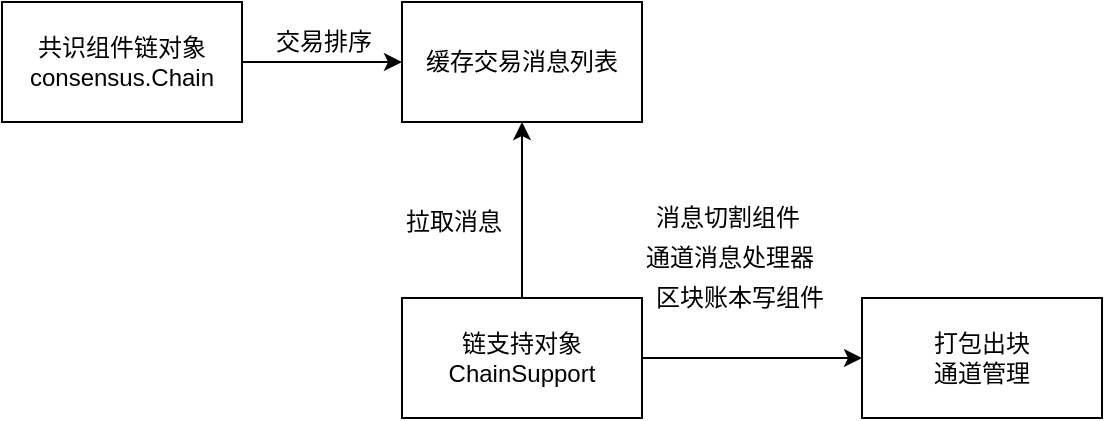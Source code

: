 <mxfile version="11.1.4" type="github"><diagram id="TXvlcgbZTwHjlEh8Zj7b" name="Page-1"><mxGraphModel dx="946" dy="585" grid="1" gridSize="10" guides="1" tooltips="1" connect="1" arrows="1" fold="1" page="1" pageScale="1" pageWidth="827" pageHeight="1169" math="0" shadow="0"><root><mxCell id="0"/><mxCell id="1" parent="0"/><mxCell id="rdOsN_oxraGXKXz43IGB-3" value="" style="edgeStyle=orthogonalEdgeStyle;rounded=0;orthogonalLoop=1;jettySize=auto;html=1;" edge="1" parent="1" source="rdOsN_oxraGXKXz43IGB-1" target="rdOsN_oxraGXKXz43IGB-2"><mxGeometry relative="1" as="geometry"/></mxCell><mxCell id="rdOsN_oxraGXKXz43IGB-1" value="共识组件链对象&lt;br&gt;consensus.Chain" style="rounded=0;whiteSpace=wrap;html=1;" vertex="1" parent="1"><mxGeometry x="70" y="140" width="120" height="60" as="geometry"/></mxCell><mxCell id="rdOsN_oxraGXKXz43IGB-2" value="缓存交易消息列表" style="rounded=0;whiteSpace=wrap;html=1;" vertex="1" parent="1"><mxGeometry x="270" y="140" width="120" height="60" as="geometry"/></mxCell><mxCell id="rdOsN_oxraGXKXz43IGB-8" value="" style="edgeStyle=orthogonalEdgeStyle;rounded=0;orthogonalLoop=1;jettySize=auto;html=1;" edge="1" parent="1" source="rdOsN_oxraGXKXz43IGB-5" target="rdOsN_oxraGXKXz43IGB-7"><mxGeometry relative="1" as="geometry"/></mxCell><mxCell id="rdOsN_oxraGXKXz43IGB-12" style="edgeStyle=orthogonalEdgeStyle;rounded=0;orthogonalLoop=1;jettySize=auto;html=1;exitX=0.5;exitY=0;exitDx=0;exitDy=0;entryX=0.5;entryY=1;entryDx=0;entryDy=0;" edge="1" parent="1" source="rdOsN_oxraGXKXz43IGB-5" target="rdOsN_oxraGXKXz43IGB-2"><mxGeometry relative="1" as="geometry"/></mxCell><mxCell id="rdOsN_oxraGXKXz43IGB-5" value="链支持对象&lt;br&gt;ChainSupport" style="rounded=0;whiteSpace=wrap;html=1;" vertex="1" parent="1"><mxGeometry x="270" y="288" width="120" height="60" as="geometry"/></mxCell><mxCell id="rdOsN_oxraGXKXz43IGB-7" value="打包出块&lt;br&gt;通道管理" style="rounded=0;whiteSpace=wrap;html=1;" vertex="1" parent="1"><mxGeometry x="500" y="288" width="120" height="60" as="geometry"/></mxCell><mxCell id="rdOsN_oxraGXKXz43IGB-4" value="交易排序" style="text;html=1;resizable=0;points=[];autosize=1;align=left;verticalAlign=top;spacingTop=-4;" vertex="1" parent="1"><mxGeometry x="205" y="150" width="60" height="20" as="geometry"/></mxCell><mxCell id="rdOsN_oxraGXKXz43IGB-9" value="消息切割组件" style="text;html=1;resizable=0;points=[];autosize=1;align=left;verticalAlign=top;spacingTop=-4;" vertex="1" parent="1"><mxGeometry x="395" y="238" width="90" height="20" as="geometry"/></mxCell><mxCell id="rdOsN_oxraGXKXz43IGB-10" value="通道消息处理器" style="text;html=1;resizable=0;points=[];autosize=1;align=left;verticalAlign=top;spacingTop=-4;" vertex="1" parent="1"><mxGeometry x="390" y="258" width="100" height="20" as="geometry"/></mxCell><mxCell id="rdOsN_oxraGXKXz43IGB-11" value="&lt;font style=&quot;font-size: 12px&quot;&gt;区块账本写组件&lt;/font&gt;" style="text;html=1;resizable=0;points=[];autosize=1;align=left;verticalAlign=top;spacingTop=-4;" vertex="1" parent="1"><mxGeometry x="395" y="278" width="100" height="20" as="geometry"/></mxCell><mxCell id="rdOsN_oxraGXKXz43IGB-13" value="拉取消息" style="text;html=1;resizable=0;points=[];autosize=1;align=left;verticalAlign=top;spacingTop=-4;" vertex="1" parent="1"><mxGeometry x="270" y="240" width="60" height="20" as="geometry"/></mxCell></root></mxGraphModel></diagram></mxfile>